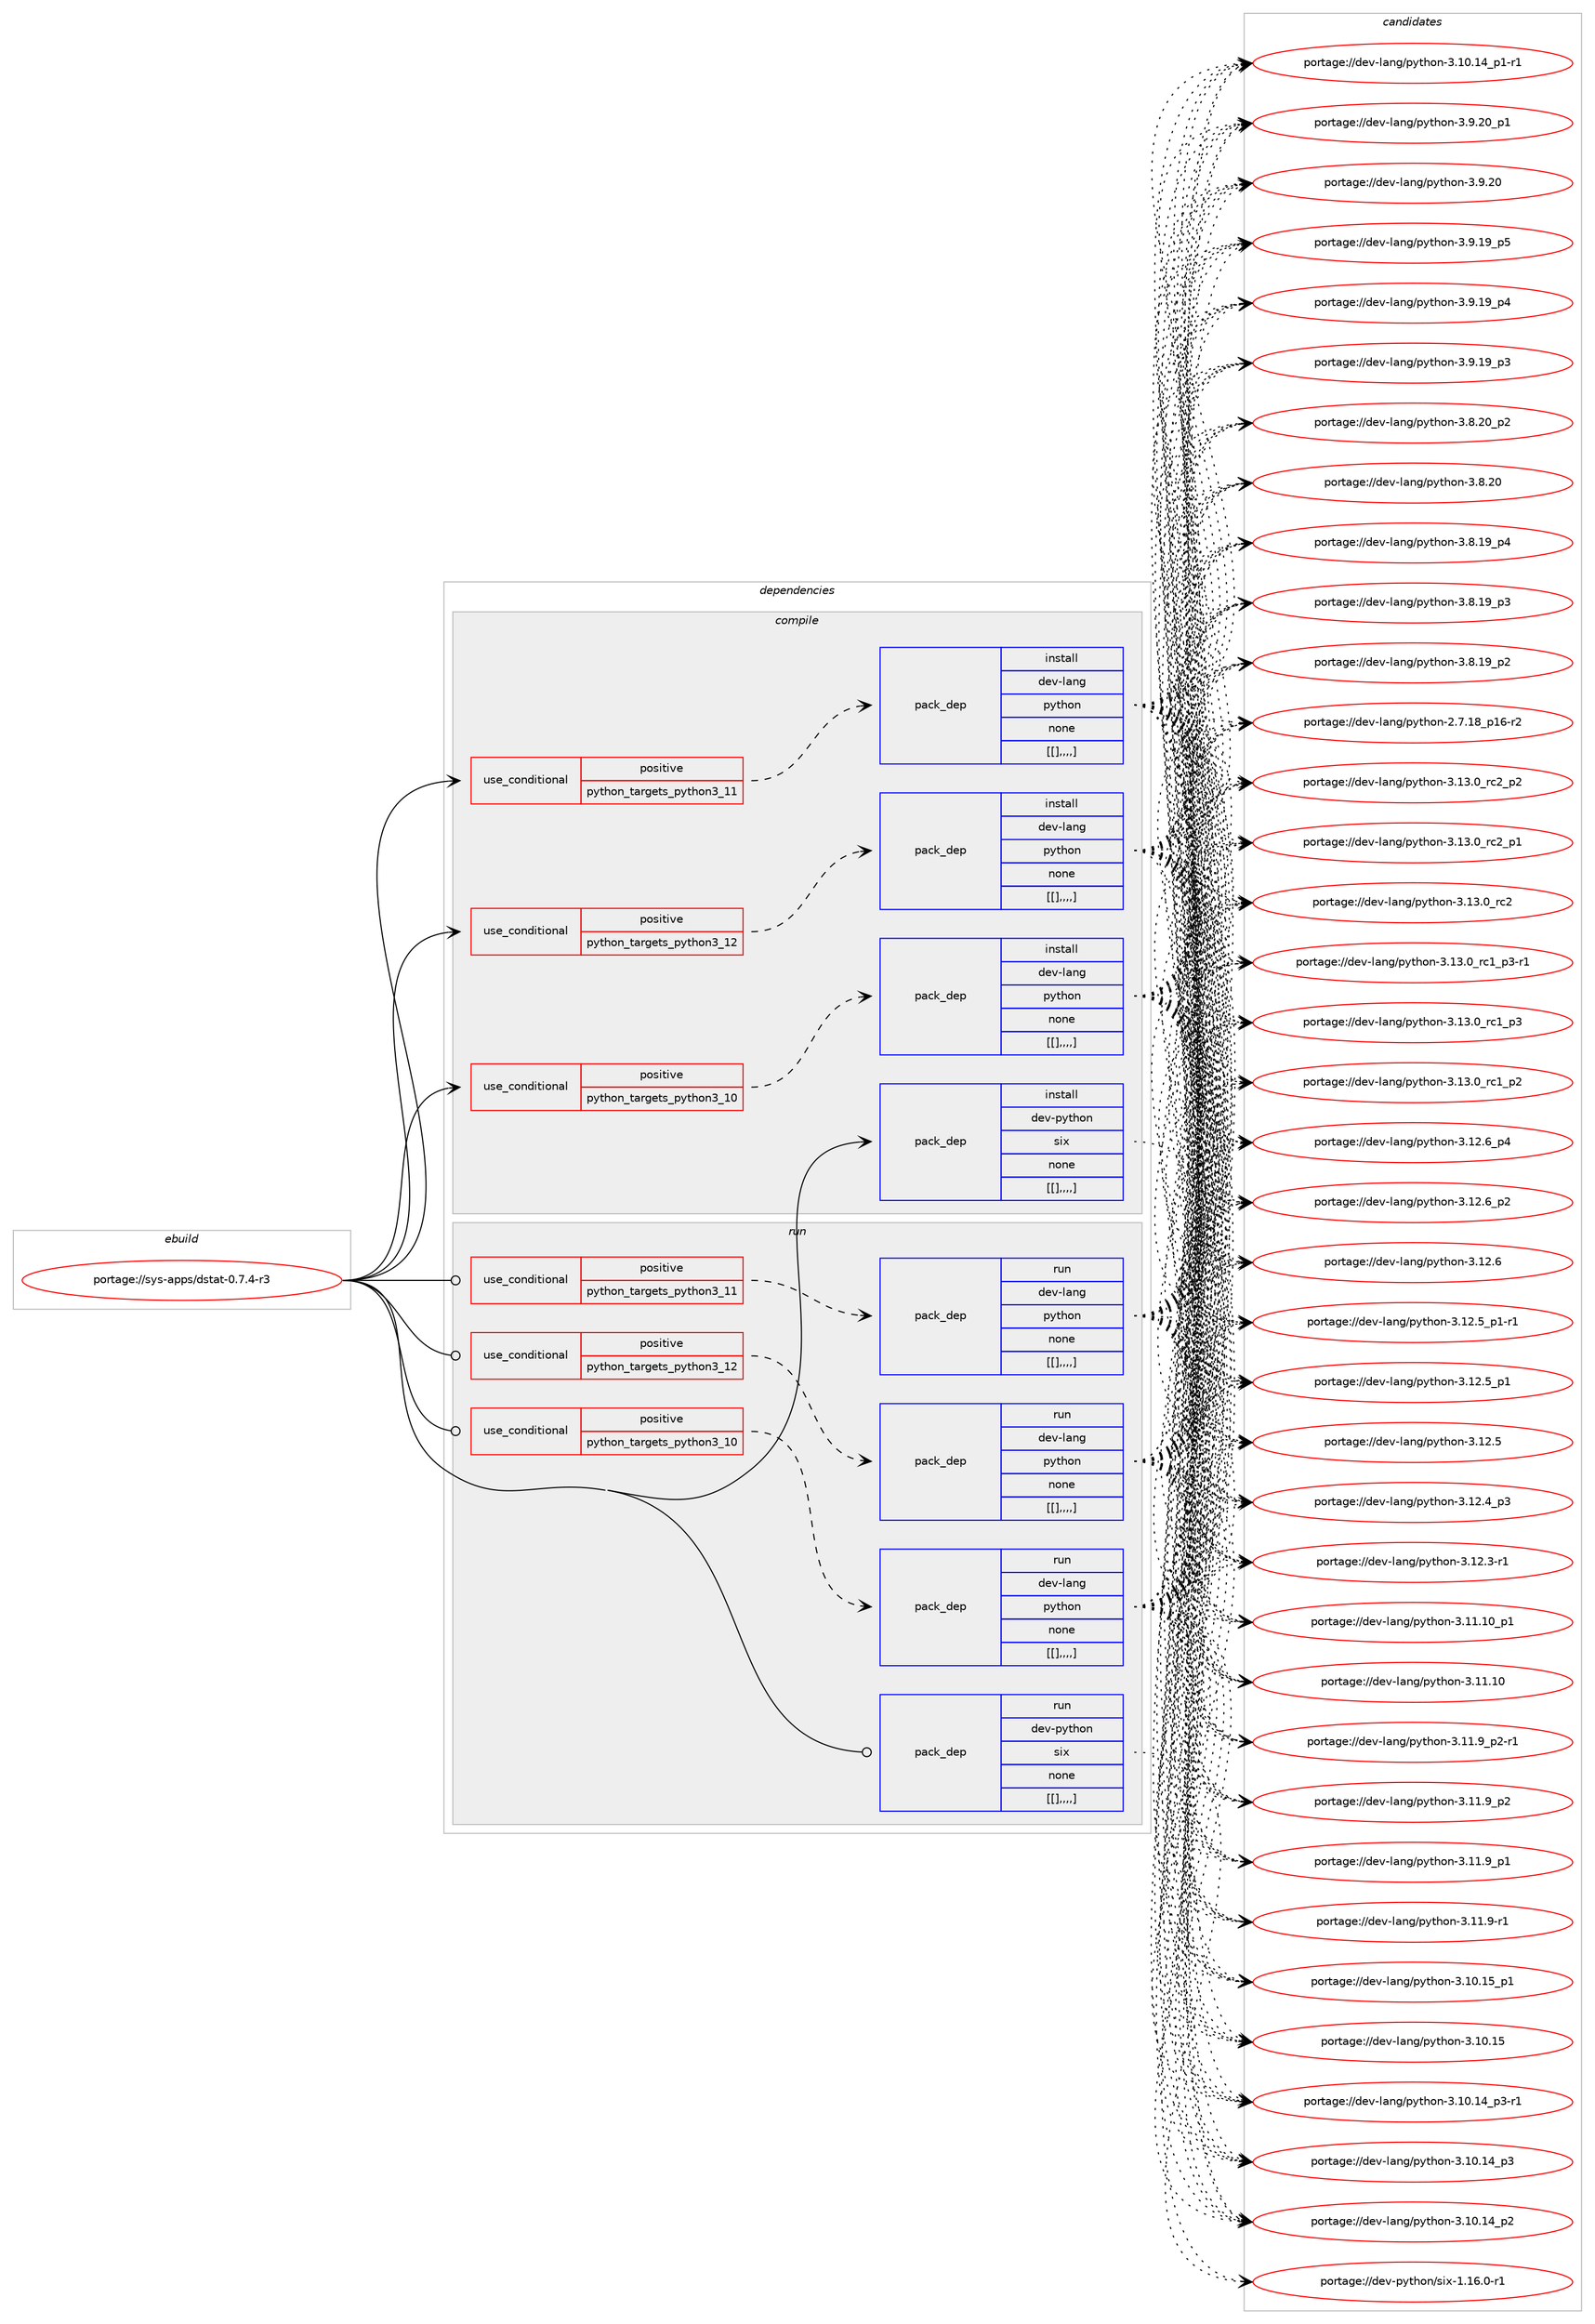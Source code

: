 digraph prolog {

# *************
# Graph options
# *************

newrank=true;
concentrate=true;
compound=true;
graph [rankdir=LR,fontname=Helvetica,fontsize=10,ranksep=1.5];#, ranksep=2.5, nodesep=0.2];
edge  [arrowhead=vee];
node  [fontname=Helvetica,fontsize=10];

# **********
# The ebuild
# **********

subgraph cluster_leftcol {
color=gray;
label=<<i>ebuild</i>>;
id [label="portage://sys-apps/dstat-0.7.4-r3", color=red, width=4, href="../sys-apps/dstat-0.7.4-r3.svg"];
}

# ****************
# The dependencies
# ****************

subgraph cluster_midcol {
color=gray;
label=<<i>dependencies</i>>;
subgraph cluster_compile {
fillcolor="#eeeeee";
style=filled;
label=<<i>compile</i>>;
subgraph cond2511 {
dependency7161 [label=<<TABLE BORDER="0" CELLBORDER="1" CELLSPACING="0" CELLPADDING="4"><TR><TD ROWSPAN="3" CELLPADDING="10">use_conditional</TD></TR><TR><TD>positive</TD></TR><TR><TD>python_targets_python3_10</TD></TR></TABLE>>, shape=none, color=red];
subgraph pack4626 {
dependency7162 [label=<<TABLE BORDER="0" CELLBORDER="1" CELLSPACING="0" CELLPADDING="4" WIDTH="220"><TR><TD ROWSPAN="6" CELLPADDING="30">pack_dep</TD></TR><TR><TD WIDTH="110">install</TD></TR><TR><TD>dev-lang</TD></TR><TR><TD>python</TD></TR><TR><TD>none</TD></TR><TR><TD>[[],,,,]</TD></TR></TABLE>>, shape=none, color=blue];
}
dependency7161:e -> dependency7162:w [weight=20,style="dashed",arrowhead="vee"];
}
id:e -> dependency7161:w [weight=20,style="solid",arrowhead="vee"];
subgraph cond2512 {
dependency7163 [label=<<TABLE BORDER="0" CELLBORDER="1" CELLSPACING="0" CELLPADDING="4"><TR><TD ROWSPAN="3" CELLPADDING="10">use_conditional</TD></TR><TR><TD>positive</TD></TR><TR><TD>python_targets_python3_11</TD></TR></TABLE>>, shape=none, color=red];
subgraph pack4627 {
dependency7164 [label=<<TABLE BORDER="0" CELLBORDER="1" CELLSPACING="0" CELLPADDING="4" WIDTH="220"><TR><TD ROWSPAN="6" CELLPADDING="30">pack_dep</TD></TR><TR><TD WIDTH="110">install</TD></TR><TR><TD>dev-lang</TD></TR><TR><TD>python</TD></TR><TR><TD>none</TD></TR><TR><TD>[[],,,,]</TD></TR></TABLE>>, shape=none, color=blue];
}
dependency7163:e -> dependency7164:w [weight=20,style="dashed",arrowhead="vee"];
}
id:e -> dependency7163:w [weight=20,style="solid",arrowhead="vee"];
subgraph cond2513 {
dependency7165 [label=<<TABLE BORDER="0" CELLBORDER="1" CELLSPACING="0" CELLPADDING="4"><TR><TD ROWSPAN="3" CELLPADDING="10">use_conditional</TD></TR><TR><TD>positive</TD></TR><TR><TD>python_targets_python3_12</TD></TR></TABLE>>, shape=none, color=red];
subgraph pack4628 {
dependency7166 [label=<<TABLE BORDER="0" CELLBORDER="1" CELLSPACING="0" CELLPADDING="4" WIDTH="220"><TR><TD ROWSPAN="6" CELLPADDING="30">pack_dep</TD></TR><TR><TD WIDTH="110">install</TD></TR><TR><TD>dev-lang</TD></TR><TR><TD>python</TD></TR><TR><TD>none</TD></TR><TR><TD>[[],,,,]</TD></TR></TABLE>>, shape=none, color=blue];
}
dependency7165:e -> dependency7166:w [weight=20,style="dashed",arrowhead="vee"];
}
id:e -> dependency7165:w [weight=20,style="solid",arrowhead="vee"];
subgraph pack4629 {
dependency7167 [label=<<TABLE BORDER="0" CELLBORDER="1" CELLSPACING="0" CELLPADDING="4" WIDTH="220"><TR><TD ROWSPAN="6" CELLPADDING="30">pack_dep</TD></TR><TR><TD WIDTH="110">install</TD></TR><TR><TD>dev-python</TD></TR><TR><TD>six</TD></TR><TR><TD>none</TD></TR><TR><TD>[[],,,,]</TD></TR></TABLE>>, shape=none, color=blue];
}
id:e -> dependency7167:w [weight=20,style="solid",arrowhead="vee"];
}
subgraph cluster_compileandrun {
fillcolor="#eeeeee";
style=filled;
label=<<i>compile and run</i>>;
}
subgraph cluster_run {
fillcolor="#eeeeee";
style=filled;
label=<<i>run</i>>;
subgraph cond2514 {
dependency7168 [label=<<TABLE BORDER="0" CELLBORDER="1" CELLSPACING="0" CELLPADDING="4"><TR><TD ROWSPAN="3" CELLPADDING="10">use_conditional</TD></TR><TR><TD>positive</TD></TR><TR><TD>python_targets_python3_10</TD></TR></TABLE>>, shape=none, color=red];
subgraph pack4630 {
dependency7169 [label=<<TABLE BORDER="0" CELLBORDER="1" CELLSPACING="0" CELLPADDING="4" WIDTH="220"><TR><TD ROWSPAN="6" CELLPADDING="30">pack_dep</TD></TR><TR><TD WIDTH="110">run</TD></TR><TR><TD>dev-lang</TD></TR><TR><TD>python</TD></TR><TR><TD>none</TD></TR><TR><TD>[[],,,,]</TD></TR></TABLE>>, shape=none, color=blue];
}
dependency7168:e -> dependency7169:w [weight=20,style="dashed",arrowhead="vee"];
}
id:e -> dependency7168:w [weight=20,style="solid",arrowhead="odot"];
subgraph cond2515 {
dependency7170 [label=<<TABLE BORDER="0" CELLBORDER="1" CELLSPACING="0" CELLPADDING="4"><TR><TD ROWSPAN="3" CELLPADDING="10">use_conditional</TD></TR><TR><TD>positive</TD></TR><TR><TD>python_targets_python3_11</TD></TR></TABLE>>, shape=none, color=red];
subgraph pack4631 {
dependency7171 [label=<<TABLE BORDER="0" CELLBORDER="1" CELLSPACING="0" CELLPADDING="4" WIDTH="220"><TR><TD ROWSPAN="6" CELLPADDING="30">pack_dep</TD></TR><TR><TD WIDTH="110">run</TD></TR><TR><TD>dev-lang</TD></TR><TR><TD>python</TD></TR><TR><TD>none</TD></TR><TR><TD>[[],,,,]</TD></TR></TABLE>>, shape=none, color=blue];
}
dependency7170:e -> dependency7171:w [weight=20,style="dashed",arrowhead="vee"];
}
id:e -> dependency7170:w [weight=20,style="solid",arrowhead="odot"];
subgraph cond2516 {
dependency7172 [label=<<TABLE BORDER="0" CELLBORDER="1" CELLSPACING="0" CELLPADDING="4"><TR><TD ROWSPAN="3" CELLPADDING="10">use_conditional</TD></TR><TR><TD>positive</TD></TR><TR><TD>python_targets_python3_12</TD></TR></TABLE>>, shape=none, color=red];
subgraph pack4632 {
dependency7173 [label=<<TABLE BORDER="0" CELLBORDER="1" CELLSPACING="0" CELLPADDING="4" WIDTH="220"><TR><TD ROWSPAN="6" CELLPADDING="30">pack_dep</TD></TR><TR><TD WIDTH="110">run</TD></TR><TR><TD>dev-lang</TD></TR><TR><TD>python</TD></TR><TR><TD>none</TD></TR><TR><TD>[[],,,,]</TD></TR></TABLE>>, shape=none, color=blue];
}
dependency7172:e -> dependency7173:w [weight=20,style="dashed",arrowhead="vee"];
}
id:e -> dependency7172:w [weight=20,style="solid",arrowhead="odot"];
subgraph pack4633 {
dependency7174 [label=<<TABLE BORDER="0" CELLBORDER="1" CELLSPACING="0" CELLPADDING="4" WIDTH="220"><TR><TD ROWSPAN="6" CELLPADDING="30">pack_dep</TD></TR><TR><TD WIDTH="110">run</TD></TR><TR><TD>dev-python</TD></TR><TR><TD>six</TD></TR><TR><TD>none</TD></TR><TR><TD>[[],,,,]</TD></TR></TABLE>>, shape=none, color=blue];
}
id:e -> dependency7174:w [weight=20,style="solid",arrowhead="odot"];
}
}

# **************
# The candidates
# **************

subgraph cluster_choices {
rank=same;
color=gray;
label=<<i>candidates</i>>;

subgraph choice4626 {
color=black;
nodesep=1;
choice100101118451089711010347112121116104111110455146495146489511499509511250 [label="portage://dev-lang/python-3.13.0_rc2_p2", color=red, width=4,href="../dev-lang/python-3.13.0_rc2_p2.svg"];
choice100101118451089711010347112121116104111110455146495146489511499509511249 [label="portage://dev-lang/python-3.13.0_rc2_p1", color=red, width=4,href="../dev-lang/python-3.13.0_rc2_p1.svg"];
choice10010111845108971101034711212111610411111045514649514648951149950 [label="portage://dev-lang/python-3.13.0_rc2", color=red, width=4,href="../dev-lang/python-3.13.0_rc2.svg"];
choice1001011184510897110103471121211161041111104551464951464895114994995112514511449 [label="portage://dev-lang/python-3.13.0_rc1_p3-r1", color=red, width=4,href="../dev-lang/python-3.13.0_rc1_p3-r1.svg"];
choice100101118451089711010347112121116104111110455146495146489511499499511251 [label="portage://dev-lang/python-3.13.0_rc1_p3", color=red, width=4,href="../dev-lang/python-3.13.0_rc1_p3.svg"];
choice100101118451089711010347112121116104111110455146495146489511499499511250 [label="portage://dev-lang/python-3.13.0_rc1_p2", color=red, width=4,href="../dev-lang/python-3.13.0_rc1_p2.svg"];
choice100101118451089711010347112121116104111110455146495046549511252 [label="portage://dev-lang/python-3.12.6_p4", color=red, width=4,href="../dev-lang/python-3.12.6_p4.svg"];
choice100101118451089711010347112121116104111110455146495046549511250 [label="portage://dev-lang/python-3.12.6_p2", color=red, width=4,href="../dev-lang/python-3.12.6_p2.svg"];
choice10010111845108971101034711212111610411111045514649504654 [label="portage://dev-lang/python-3.12.6", color=red, width=4,href="../dev-lang/python-3.12.6.svg"];
choice1001011184510897110103471121211161041111104551464950465395112494511449 [label="portage://dev-lang/python-3.12.5_p1-r1", color=red, width=4,href="../dev-lang/python-3.12.5_p1-r1.svg"];
choice100101118451089711010347112121116104111110455146495046539511249 [label="portage://dev-lang/python-3.12.5_p1", color=red, width=4,href="../dev-lang/python-3.12.5_p1.svg"];
choice10010111845108971101034711212111610411111045514649504653 [label="portage://dev-lang/python-3.12.5", color=red, width=4,href="../dev-lang/python-3.12.5.svg"];
choice100101118451089711010347112121116104111110455146495046529511251 [label="portage://dev-lang/python-3.12.4_p3", color=red, width=4,href="../dev-lang/python-3.12.4_p3.svg"];
choice100101118451089711010347112121116104111110455146495046514511449 [label="portage://dev-lang/python-3.12.3-r1", color=red, width=4,href="../dev-lang/python-3.12.3-r1.svg"];
choice10010111845108971101034711212111610411111045514649494649489511249 [label="portage://dev-lang/python-3.11.10_p1", color=red, width=4,href="../dev-lang/python-3.11.10_p1.svg"];
choice1001011184510897110103471121211161041111104551464949464948 [label="portage://dev-lang/python-3.11.10", color=red, width=4,href="../dev-lang/python-3.11.10.svg"];
choice1001011184510897110103471121211161041111104551464949465795112504511449 [label="portage://dev-lang/python-3.11.9_p2-r1", color=red, width=4,href="../dev-lang/python-3.11.9_p2-r1.svg"];
choice100101118451089711010347112121116104111110455146494946579511250 [label="portage://dev-lang/python-3.11.9_p2", color=red, width=4,href="../dev-lang/python-3.11.9_p2.svg"];
choice100101118451089711010347112121116104111110455146494946579511249 [label="portage://dev-lang/python-3.11.9_p1", color=red, width=4,href="../dev-lang/python-3.11.9_p1.svg"];
choice100101118451089711010347112121116104111110455146494946574511449 [label="portage://dev-lang/python-3.11.9-r1", color=red, width=4,href="../dev-lang/python-3.11.9-r1.svg"];
choice10010111845108971101034711212111610411111045514649484649539511249 [label="portage://dev-lang/python-3.10.15_p1", color=red, width=4,href="../dev-lang/python-3.10.15_p1.svg"];
choice1001011184510897110103471121211161041111104551464948464953 [label="portage://dev-lang/python-3.10.15", color=red, width=4,href="../dev-lang/python-3.10.15.svg"];
choice100101118451089711010347112121116104111110455146494846495295112514511449 [label="portage://dev-lang/python-3.10.14_p3-r1", color=red, width=4,href="../dev-lang/python-3.10.14_p3-r1.svg"];
choice10010111845108971101034711212111610411111045514649484649529511251 [label="portage://dev-lang/python-3.10.14_p3", color=red, width=4,href="../dev-lang/python-3.10.14_p3.svg"];
choice10010111845108971101034711212111610411111045514649484649529511250 [label="portage://dev-lang/python-3.10.14_p2", color=red, width=4,href="../dev-lang/python-3.10.14_p2.svg"];
choice100101118451089711010347112121116104111110455146494846495295112494511449 [label="portage://dev-lang/python-3.10.14_p1-r1", color=red, width=4,href="../dev-lang/python-3.10.14_p1-r1.svg"];
choice100101118451089711010347112121116104111110455146574650489511249 [label="portage://dev-lang/python-3.9.20_p1", color=red, width=4,href="../dev-lang/python-3.9.20_p1.svg"];
choice10010111845108971101034711212111610411111045514657465048 [label="portage://dev-lang/python-3.9.20", color=red, width=4,href="../dev-lang/python-3.9.20.svg"];
choice100101118451089711010347112121116104111110455146574649579511253 [label="portage://dev-lang/python-3.9.19_p5", color=red, width=4,href="../dev-lang/python-3.9.19_p5.svg"];
choice100101118451089711010347112121116104111110455146574649579511252 [label="portage://dev-lang/python-3.9.19_p4", color=red, width=4,href="../dev-lang/python-3.9.19_p4.svg"];
choice100101118451089711010347112121116104111110455146574649579511251 [label="portage://dev-lang/python-3.9.19_p3", color=red, width=4,href="../dev-lang/python-3.9.19_p3.svg"];
choice100101118451089711010347112121116104111110455146564650489511250 [label="portage://dev-lang/python-3.8.20_p2", color=red, width=4,href="../dev-lang/python-3.8.20_p2.svg"];
choice10010111845108971101034711212111610411111045514656465048 [label="portage://dev-lang/python-3.8.20", color=red, width=4,href="../dev-lang/python-3.8.20.svg"];
choice100101118451089711010347112121116104111110455146564649579511252 [label="portage://dev-lang/python-3.8.19_p4", color=red, width=4,href="../dev-lang/python-3.8.19_p4.svg"];
choice100101118451089711010347112121116104111110455146564649579511251 [label="portage://dev-lang/python-3.8.19_p3", color=red, width=4,href="../dev-lang/python-3.8.19_p3.svg"];
choice100101118451089711010347112121116104111110455146564649579511250 [label="portage://dev-lang/python-3.8.19_p2", color=red, width=4,href="../dev-lang/python-3.8.19_p2.svg"];
choice100101118451089711010347112121116104111110455046554649569511249544511450 [label="portage://dev-lang/python-2.7.18_p16-r2", color=red, width=4,href="../dev-lang/python-2.7.18_p16-r2.svg"];
dependency7162:e -> choice100101118451089711010347112121116104111110455146495146489511499509511250:w [style=dotted,weight="100"];
dependency7162:e -> choice100101118451089711010347112121116104111110455146495146489511499509511249:w [style=dotted,weight="100"];
dependency7162:e -> choice10010111845108971101034711212111610411111045514649514648951149950:w [style=dotted,weight="100"];
dependency7162:e -> choice1001011184510897110103471121211161041111104551464951464895114994995112514511449:w [style=dotted,weight="100"];
dependency7162:e -> choice100101118451089711010347112121116104111110455146495146489511499499511251:w [style=dotted,weight="100"];
dependency7162:e -> choice100101118451089711010347112121116104111110455146495146489511499499511250:w [style=dotted,weight="100"];
dependency7162:e -> choice100101118451089711010347112121116104111110455146495046549511252:w [style=dotted,weight="100"];
dependency7162:e -> choice100101118451089711010347112121116104111110455146495046549511250:w [style=dotted,weight="100"];
dependency7162:e -> choice10010111845108971101034711212111610411111045514649504654:w [style=dotted,weight="100"];
dependency7162:e -> choice1001011184510897110103471121211161041111104551464950465395112494511449:w [style=dotted,weight="100"];
dependency7162:e -> choice100101118451089711010347112121116104111110455146495046539511249:w [style=dotted,weight="100"];
dependency7162:e -> choice10010111845108971101034711212111610411111045514649504653:w [style=dotted,weight="100"];
dependency7162:e -> choice100101118451089711010347112121116104111110455146495046529511251:w [style=dotted,weight="100"];
dependency7162:e -> choice100101118451089711010347112121116104111110455146495046514511449:w [style=dotted,weight="100"];
dependency7162:e -> choice10010111845108971101034711212111610411111045514649494649489511249:w [style=dotted,weight="100"];
dependency7162:e -> choice1001011184510897110103471121211161041111104551464949464948:w [style=dotted,weight="100"];
dependency7162:e -> choice1001011184510897110103471121211161041111104551464949465795112504511449:w [style=dotted,weight="100"];
dependency7162:e -> choice100101118451089711010347112121116104111110455146494946579511250:w [style=dotted,weight="100"];
dependency7162:e -> choice100101118451089711010347112121116104111110455146494946579511249:w [style=dotted,weight="100"];
dependency7162:e -> choice100101118451089711010347112121116104111110455146494946574511449:w [style=dotted,weight="100"];
dependency7162:e -> choice10010111845108971101034711212111610411111045514649484649539511249:w [style=dotted,weight="100"];
dependency7162:e -> choice1001011184510897110103471121211161041111104551464948464953:w [style=dotted,weight="100"];
dependency7162:e -> choice100101118451089711010347112121116104111110455146494846495295112514511449:w [style=dotted,weight="100"];
dependency7162:e -> choice10010111845108971101034711212111610411111045514649484649529511251:w [style=dotted,weight="100"];
dependency7162:e -> choice10010111845108971101034711212111610411111045514649484649529511250:w [style=dotted,weight="100"];
dependency7162:e -> choice100101118451089711010347112121116104111110455146494846495295112494511449:w [style=dotted,weight="100"];
dependency7162:e -> choice100101118451089711010347112121116104111110455146574650489511249:w [style=dotted,weight="100"];
dependency7162:e -> choice10010111845108971101034711212111610411111045514657465048:w [style=dotted,weight="100"];
dependency7162:e -> choice100101118451089711010347112121116104111110455146574649579511253:w [style=dotted,weight="100"];
dependency7162:e -> choice100101118451089711010347112121116104111110455146574649579511252:w [style=dotted,weight="100"];
dependency7162:e -> choice100101118451089711010347112121116104111110455146574649579511251:w [style=dotted,weight="100"];
dependency7162:e -> choice100101118451089711010347112121116104111110455146564650489511250:w [style=dotted,weight="100"];
dependency7162:e -> choice10010111845108971101034711212111610411111045514656465048:w [style=dotted,weight="100"];
dependency7162:e -> choice100101118451089711010347112121116104111110455146564649579511252:w [style=dotted,weight="100"];
dependency7162:e -> choice100101118451089711010347112121116104111110455146564649579511251:w [style=dotted,weight="100"];
dependency7162:e -> choice100101118451089711010347112121116104111110455146564649579511250:w [style=dotted,weight="100"];
dependency7162:e -> choice100101118451089711010347112121116104111110455046554649569511249544511450:w [style=dotted,weight="100"];
}
subgraph choice4627 {
color=black;
nodesep=1;
choice100101118451089711010347112121116104111110455146495146489511499509511250 [label="portage://dev-lang/python-3.13.0_rc2_p2", color=red, width=4,href="../dev-lang/python-3.13.0_rc2_p2.svg"];
choice100101118451089711010347112121116104111110455146495146489511499509511249 [label="portage://dev-lang/python-3.13.0_rc2_p1", color=red, width=4,href="../dev-lang/python-3.13.0_rc2_p1.svg"];
choice10010111845108971101034711212111610411111045514649514648951149950 [label="portage://dev-lang/python-3.13.0_rc2", color=red, width=4,href="../dev-lang/python-3.13.0_rc2.svg"];
choice1001011184510897110103471121211161041111104551464951464895114994995112514511449 [label="portage://dev-lang/python-3.13.0_rc1_p3-r1", color=red, width=4,href="../dev-lang/python-3.13.0_rc1_p3-r1.svg"];
choice100101118451089711010347112121116104111110455146495146489511499499511251 [label="portage://dev-lang/python-3.13.0_rc1_p3", color=red, width=4,href="../dev-lang/python-3.13.0_rc1_p3.svg"];
choice100101118451089711010347112121116104111110455146495146489511499499511250 [label="portage://dev-lang/python-3.13.0_rc1_p2", color=red, width=4,href="../dev-lang/python-3.13.0_rc1_p2.svg"];
choice100101118451089711010347112121116104111110455146495046549511252 [label="portage://dev-lang/python-3.12.6_p4", color=red, width=4,href="../dev-lang/python-3.12.6_p4.svg"];
choice100101118451089711010347112121116104111110455146495046549511250 [label="portage://dev-lang/python-3.12.6_p2", color=red, width=4,href="../dev-lang/python-3.12.6_p2.svg"];
choice10010111845108971101034711212111610411111045514649504654 [label="portage://dev-lang/python-3.12.6", color=red, width=4,href="../dev-lang/python-3.12.6.svg"];
choice1001011184510897110103471121211161041111104551464950465395112494511449 [label="portage://dev-lang/python-3.12.5_p1-r1", color=red, width=4,href="../dev-lang/python-3.12.5_p1-r1.svg"];
choice100101118451089711010347112121116104111110455146495046539511249 [label="portage://dev-lang/python-3.12.5_p1", color=red, width=4,href="../dev-lang/python-3.12.5_p1.svg"];
choice10010111845108971101034711212111610411111045514649504653 [label="portage://dev-lang/python-3.12.5", color=red, width=4,href="../dev-lang/python-3.12.5.svg"];
choice100101118451089711010347112121116104111110455146495046529511251 [label="portage://dev-lang/python-3.12.4_p3", color=red, width=4,href="../dev-lang/python-3.12.4_p3.svg"];
choice100101118451089711010347112121116104111110455146495046514511449 [label="portage://dev-lang/python-3.12.3-r1", color=red, width=4,href="../dev-lang/python-3.12.3-r1.svg"];
choice10010111845108971101034711212111610411111045514649494649489511249 [label="portage://dev-lang/python-3.11.10_p1", color=red, width=4,href="../dev-lang/python-3.11.10_p1.svg"];
choice1001011184510897110103471121211161041111104551464949464948 [label="portage://dev-lang/python-3.11.10", color=red, width=4,href="../dev-lang/python-3.11.10.svg"];
choice1001011184510897110103471121211161041111104551464949465795112504511449 [label="portage://dev-lang/python-3.11.9_p2-r1", color=red, width=4,href="../dev-lang/python-3.11.9_p2-r1.svg"];
choice100101118451089711010347112121116104111110455146494946579511250 [label="portage://dev-lang/python-3.11.9_p2", color=red, width=4,href="../dev-lang/python-3.11.9_p2.svg"];
choice100101118451089711010347112121116104111110455146494946579511249 [label="portage://dev-lang/python-3.11.9_p1", color=red, width=4,href="../dev-lang/python-3.11.9_p1.svg"];
choice100101118451089711010347112121116104111110455146494946574511449 [label="portage://dev-lang/python-3.11.9-r1", color=red, width=4,href="../dev-lang/python-3.11.9-r1.svg"];
choice10010111845108971101034711212111610411111045514649484649539511249 [label="portage://dev-lang/python-3.10.15_p1", color=red, width=4,href="../dev-lang/python-3.10.15_p1.svg"];
choice1001011184510897110103471121211161041111104551464948464953 [label="portage://dev-lang/python-3.10.15", color=red, width=4,href="../dev-lang/python-3.10.15.svg"];
choice100101118451089711010347112121116104111110455146494846495295112514511449 [label="portage://dev-lang/python-3.10.14_p3-r1", color=red, width=4,href="../dev-lang/python-3.10.14_p3-r1.svg"];
choice10010111845108971101034711212111610411111045514649484649529511251 [label="portage://dev-lang/python-3.10.14_p3", color=red, width=4,href="../dev-lang/python-3.10.14_p3.svg"];
choice10010111845108971101034711212111610411111045514649484649529511250 [label="portage://dev-lang/python-3.10.14_p2", color=red, width=4,href="../dev-lang/python-3.10.14_p2.svg"];
choice100101118451089711010347112121116104111110455146494846495295112494511449 [label="portage://dev-lang/python-3.10.14_p1-r1", color=red, width=4,href="../dev-lang/python-3.10.14_p1-r1.svg"];
choice100101118451089711010347112121116104111110455146574650489511249 [label="portage://dev-lang/python-3.9.20_p1", color=red, width=4,href="../dev-lang/python-3.9.20_p1.svg"];
choice10010111845108971101034711212111610411111045514657465048 [label="portage://dev-lang/python-3.9.20", color=red, width=4,href="../dev-lang/python-3.9.20.svg"];
choice100101118451089711010347112121116104111110455146574649579511253 [label="portage://dev-lang/python-3.9.19_p5", color=red, width=4,href="../dev-lang/python-3.9.19_p5.svg"];
choice100101118451089711010347112121116104111110455146574649579511252 [label="portage://dev-lang/python-3.9.19_p4", color=red, width=4,href="../dev-lang/python-3.9.19_p4.svg"];
choice100101118451089711010347112121116104111110455146574649579511251 [label="portage://dev-lang/python-3.9.19_p3", color=red, width=4,href="../dev-lang/python-3.9.19_p3.svg"];
choice100101118451089711010347112121116104111110455146564650489511250 [label="portage://dev-lang/python-3.8.20_p2", color=red, width=4,href="../dev-lang/python-3.8.20_p2.svg"];
choice10010111845108971101034711212111610411111045514656465048 [label="portage://dev-lang/python-3.8.20", color=red, width=4,href="../dev-lang/python-3.8.20.svg"];
choice100101118451089711010347112121116104111110455146564649579511252 [label="portage://dev-lang/python-3.8.19_p4", color=red, width=4,href="../dev-lang/python-3.8.19_p4.svg"];
choice100101118451089711010347112121116104111110455146564649579511251 [label="portage://dev-lang/python-3.8.19_p3", color=red, width=4,href="../dev-lang/python-3.8.19_p3.svg"];
choice100101118451089711010347112121116104111110455146564649579511250 [label="portage://dev-lang/python-3.8.19_p2", color=red, width=4,href="../dev-lang/python-3.8.19_p2.svg"];
choice100101118451089711010347112121116104111110455046554649569511249544511450 [label="portage://dev-lang/python-2.7.18_p16-r2", color=red, width=4,href="../dev-lang/python-2.7.18_p16-r2.svg"];
dependency7164:e -> choice100101118451089711010347112121116104111110455146495146489511499509511250:w [style=dotted,weight="100"];
dependency7164:e -> choice100101118451089711010347112121116104111110455146495146489511499509511249:w [style=dotted,weight="100"];
dependency7164:e -> choice10010111845108971101034711212111610411111045514649514648951149950:w [style=dotted,weight="100"];
dependency7164:e -> choice1001011184510897110103471121211161041111104551464951464895114994995112514511449:w [style=dotted,weight="100"];
dependency7164:e -> choice100101118451089711010347112121116104111110455146495146489511499499511251:w [style=dotted,weight="100"];
dependency7164:e -> choice100101118451089711010347112121116104111110455146495146489511499499511250:w [style=dotted,weight="100"];
dependency7164:e -> choice100101118451089711010347112121116104111110455146495046549511252:w [style=dotted,weight="100"];
dependency7164:e -> choice100101118451089711010347112121116104111110455146495046549511250:w [style=dotted,weight="100"];
dependency7164:e -> choice10010111845108971101034711212111610411111045514649504654:w [style=dotted,weight="100"];
dependency7164:e -> choice1001011184510897110103471121211161041111104551464950465395112494511449:w [style=dotted,weight="100"];
dependency7164:e -> choice100101118451089711010347112121116104111110455146495046539511249:w [style=dotted,weight="100"];
dependency7164:e -> choice10010111845108971101034711212111610411111045514649504653:w [style=dotted,weight="100"];
dependency7164:e -> choice100101118451089711010347112121116104111110455146495046529511251:w [style=dotted,weight="100"];
dependency7164:e -> choice100101118451089711010347112121116104111110455146495046514511449:w [style=dotted,weight="100"];
dependency7164:e -> choice10010111845108971101034711212111610411111045514649494649489511249:w [style=dotted,weight="100"];
dependency7164:e -> choice1001011184510897110103471121211161041111104551464949464948:w [style=dotted,weight="100"];
dependency7164:e -> choice1001011184510897110103471121211161041111104551464949465795112504511449:w [style=dotted,weight="100"];
dependency7164:e -> choice100101118451089711010347112121116104111110455146494946579511250:w [style=dotted,weight="100"];
dependency7164:e -> choice100101118451089711010347112121116104111110455146494946579511249:w [style=dotted,weight="100"];
dependency7164:e -> choice100101118451089711010347112121116104111110455146494946574511449:w [style=dotted,weight="100"];
dependency7164:e -> choice10010111845108971101034711212111610411111045514649484649539511249:w [style=dotted,weight="100"];
dependency7164:e -> choice1001011184510897110103471121211161041111104551464948464953:w [style=dotted,weight="100"];
dependency7164:e -> choice100101118451089711010347112121116104111110455146494846495295112514511449:w [style=dotted,weight="100"];
dependency7164:e -> choice10010111845108971101034711212111610411111045514649484649529511251:w [style=dotted,weight="100"];
dependency7164:e -> choice10010111845108971101034711212111610411111045514649484649529511250:w [style=dotted,weight="100"];
dependency7164:e -> choice100101118451089711010347112121116104111110455146494846495295112494511449:w [style=dotted,weight="100"];
dependency7164:e -> choice100101118451089711010347112121116104111110455146574650489511249:w [style=dotted,weight="100"];
dependency7164:e -> choice10010111845108971101034711212111610411111045514657465048:w [style=dotted,weight="100"];
dependency7164:e -> choice100101118451089711010347112121116104111110455146574649579511253:w [style=dotted,weight="100"];
dependency7164:e -> choice100101118451089711010347112121116104111110455146574649579511252:w [style=dotted,weight="100"];
dependency7164:e -> choice100101118451089711010347112121116104111110455146574649579511251:w [style=dotted,weight="100"];
dependency7164:e -> choice100101118451089711010347112121116104111110455146564650489511250:w [style=dotted,weight="100"];
dependency7164:e -> choice10010111845108971101034711212111610411111045514656465048:w [style=dotted,weight="100"];
dependency7164:e -> choice100101118451089711010347112121116104111110455146564649579511252:w [style=dotted,weight="100"];
dependency7164:e -> choice100101118451089711010347112121116104111110455146564649579511251:w [style=dotted,weight="100"];
dependency7164:e -> choice100101118451089711010347112121116104111110455146564649579511250:w [style=dotted,weight="100"];
dependency7164:e -> choice100101118451089711010347112121116104111110455046554649569511249544511450:w [style=dotted,weight="100"];
}
subgraph choice4628 {
color=black;
nodesep=1;
choice100101118451089711010347112121116104111110455146495146489511499509511250 [label="portage://dev-lang/python-3.13.0_rc2_p2", color=red, width=4,href="../dev-lang/python-3.13.0_rc2_p2.svg"];
choice100101118451089711010347112121116104111110455146495146489511499509511249 [label="portage://dev-lang/python-3.13.0_rc2_p1", color=red, width=4,href="../dev-lang/python-3.13.0_rc2_p1.svg"];
choice10010111845108971101034711212111610411111045514649514648951149950 [label="portage://dev-lang/python-3.13.0_rc2", color=red, width=4,href="../dev-lang/python-3.13.0_rc2.svg"];
choice1001011184510897110103471121211161041111104551464951464895114994995112514511449 [label="portage://dev-lang/python-3.13.0_rc1_p3-r1", color=red, width=4,href="../dev-lang/python-3.13.0_rc1_p3-r1.svg"];
choice100101118451089711010347112121116104111110455146495146489511499499511251 [label="portage://dev-lang/python-3.13.0_rc1_p3", color=red, width=4,href="../dev-lang/python-3.13.0_rc1_p3.svg"];
choice100101118451089711010347112121116104111110455146495146489511499499511250 [label="portage://dev-lang/python-3.13.0_rc1_p2", color=red, width=4,href="../dev-lang/python-3.13.0_rc1_p2.svg"];
choice100101118451089711010347112121116104111110455146495046549511252 [label="portage://dev-lang/python-3.12.6_p4", color=red, width=4,href="../dev-lang/python-3.12.6_p4.svg"];
choice100101118451089711010347112121116104111110455146495046549511250 [label="portage://dev-lang/python-3.12.6_p2", color=red, width=4,href="../dev-lang/python-3.12.6_p2.svg"];
choice10010111845108971101034711212111610411111045514649504654 [label="portage://dev-lang/python-3.12.6", color=red, width=4,href="../dev-lang/python-3.12.6.svg"];
choice1001011184510897110103471121211161041111104551464950465395112494511449 [label="portage://dev-lang/python-3.12.5_p1-r1", color=red, width=4,href="../dev-lang/python-3.12.5_p1-r1.svg"];
choice100101118451089711010347112121116104111110455146495046539511249 [label="portage://dev-lang/python-3.12.5_p1", color=red, width=4,href="../dev-lang/python-3.12.5_p1.svg"];
choice10010111845108971101034711212111610411111045514649504653 [label="portage://dev-lang/python-3.12.5", color=red, width=4,href="../dev-lang/python-3.12.5.svg"];
choice100101118451089711010347112121116104111110455146495046529511251 [label="portage://dev-lang/python-3.12.4_p3", color=red, width=4,href="../dev-lang/python-3.12.4_p3.svg"];
choice100101118451089711010347112121116104111110455146495046514511449 [label="portage://dev-lang/python-3.12.3-r1", color=red, width=4,href="../dev-lang/python-3.12.3-r1.svg"];
choice10010111845108971101034711212111610411111045514649494649489511249 [label="portage://dev-lang/python-3.11.10_p1", color=red, width=4,href="../dev-lang/python-3.11.10_p1.svg"];
choice1001011184510897110103471121211161041111104551464949464948 [label="portage://dev-lang/python-3.11.10", color=red, width=4,href="../dev-lang/python-3.11.10.svg"];
choice1001011184510897110103471121211161041111104551464949465795112504511449 [label="portage://dev-lang/python-3.11.9_p2-r1", color=red, width=4,href="../dev-lang/python-3.11.9_p2-r1.svg"];
choice100101118451089711010347112121116104111110455146494946579511250 [label="portage://dev-lang/python-3.11.9_p2", color=red, width=4,href="../dev-lang/python-3.11.9_p2.svg"];
choice100101118451089711010347112121116104111110455146494946579511249 [label="portage://dev-lang/python-3.11.9_p1", color=red, width=4,href="../dev-lang/python-3.11.9_p1.svg"];
choice100101118451089711010347112121116104111110455146494946574511449 [label="portage://dev-lang/python-3.11.9-r1", color=red, width=4,href="../dev-lang/python-3.11.9-r1.svg"];
choice10010111845108971101034711212111610411111045514649484649539511249 [label="portage://dev-lang/python-3.10.15_p1", color=red, width=4,href="../dev-lang/python-3.10.15_p1.svg"];
choice1001011184510897110103471121211161041111104551464948464953 [label="portage://dev-lang/python-3.10.15", color=red, width=4,href="../dev-lang/python-3.10.15.svg"];
choice100101118451089711010347112121116104111110455146494846495295112514511449 [label="portage://dev-lang/python-3.10.14_p3-r1", color=red, width=4,href="../dev-lang/python-3.10.14_p3-r1.svg"];
choice10010111845108971101034711212111610411111045514649484649529511251 [label="portage://dev-lang/python-3.10.14_p3", color=red, width=4,href="../dev-lang/python-3.10.14_p3.svg"];
choice10010111845108971101034711212111610411111045514649484649529511250 [label="portage://dev-lang/python-3.10.14_p2", color=red, width=4,href="../dev-lang/python-3.10.14_p2.svg"];
choice100101118451089711010347112121116104111110455146494846495295112494511449 [label="portage://dev-lang/python-3.10.14_p1-r1", color=red, width=4,href="../dev-lang/python-3.10.14_p1-r1.svg"];
choice100101118451089711010347112121116104111110455146574650489511249 [label="portage://dev-lang/python-3.9.20_p1", color=red, width=4,href="../dev-lang/python-3.9.20_p1.svg"];
choice10010111845108971101034711212111610411111045514657465048 [label="portage://dev-lang/python-3.9.20", color=red, width=4,href="../dev-lang/python-3.9.20.svg"];
choice100101118451089711010347112121116104111110455146574649579511253 [label="portage://dev-lang/python-3.9.19_p5", color=red, width=4,href="../dev-lang/python-3.9.19_p5.svg"];
choice100101118451089711010347112121116104111110455146574649579511252 [label="portage://dev-lang/python-3.9.19_p4", color=red, width=4,href="../dev-lang/python-3.9.19_p4.svg"];
choice100101118451089711010347112121116104111110455146574649579511251 [label="portage://dev-lang/python-3.9.19_p3", color=red, width=4,href="../dev-lang/python-3.9.19_p3.svg"];
choice100101118451089711010347112121116104111110455146564650489511250 [label="portage://dev-lang/python-3.8.20_p2", color=red, width=4,href="../dev-lang/python-3.8.20_p2.svg"];
choice10010111845108971101034711212111610411111045514656465048 [label="portage://dev-lang/python-3.8.20", color=red, width=4,href="../dev-lang/python-3.8.20.svg"];
choice100101118451089711010347112121116104111110455146564649579511252 [label="portage://dev-lang/python-3.8.19_p4", color=red, width=4,href="../dev-lang/python-3.8.19_p4.svg"];
choice100101118451089711010347112121116104111110455146564649579511251 [label="portage://dev-lang/python-3.8.19_p3", color=red, width=4,href="../dev-lang/python-3.8.19_p3.svg"];
choice100101118451089711010347112121116104111110455146564649579511250 [label="portage://dev-lang/python-3.8.19_p2", color=red, width=4,href="../dev-lang/python-3.8.19_p2.svg"];
choice100101118451089711010347112121116104111110455046554649569511249544511450 [label="portage://dev-lang/python-2.7.18_p16-r2", color=red, width=4,href="../dev-lang/python-2.7.18_p16-r2.svg"];
dependency7166:e -> choice100101118451089711010347112121116104111110455146495146489511499509511250:w [style=dotted,weight="100"];
dependency7166:e -> choice100101118451089711010347112121116104111110455146495146489511499509511249:w [style=dotted,weight="100"];
dependency7166:e -> choice10010111845108971101034711212111610411111045514649514648951149950:w [style=dotted,weight="100"];
dependency7166:e -> choice1001011184510897110103471121211161041111104551464951464895114994995112514511449:w [style=dotted,weight="100"];
dependency7166:e -> choice100101118451089711010347112121116104111110455146495146489511499499511251:w [style=dotted,weight="100"];
dependency7166:e -> choice100101118451089711010347112121116104111110455146495146489511499499511250:w [style=dotted,weight="100"];
dependency7166:e -> choice100101118451089711010347112121116104111110455146495046549511252:w [style=dotted,weight="100"];
dependency7166:e -> choice100101118451089711010347112121116104111110455146495046549511250:w [style=dotted,weight="100"];
dependency7166:e -> choice10010111845108971101034711212111610411111045514649504654:w [style=dotted,weight="100"];
dependency7166:e -> choice1001011184510897110103471121211161041111104551464950465395112494511449:w [style=dotted,weight="100"];
dependency7166:e -> choice100101118451089711010347112121116104111110455146495046539511249:w [style=dotted,weight="100"];
dependency7166:e -> choice10010111845108971101034711212111610411111045514649504653:w [style=dotted,weight="100"];
dependency7166:e -> choice100101118451089711010347112121116104111110455146495046529511251:w [style=dotted,weight="100"];
dependency7166:e -> choice100101118451089711010347112121116104111110455146495046514511449:w [style=dotted,weight="100"];
dependency7166:e -> choice10010111845108971101034711212111610411111045514649494649489511249:w [style=dotted,weight="100"];
dependency7166:e -> choice1001011184510897110103471121211161041111104551464949464948:w [style=dotted,weight="100"];
dependency7166:e -> choice1001011184510897110103471121211161041111104551464949465795112504511449:w [style=dotted,weight="100"];
dependency7166:e -> choice100101118451089711010347112121116104111110455146494946579511250:w [style=dotted,weight="100"];
dependency7166:e -> choice100101118451089711010347112121116104111110455146494946579511249:w [style=dotted,weight="100"];
dependency7166:e -> choice100101118451089711010347112121116104111110455146494946574511449:w [style=dotted,weight="100"];
dependency7166:e -> choice10010111845108971101034711212111610411111045514649484649539511249:w [style=dotted,weight="100"];
dependency7166:e -> choice1001011184510897110103471121211161041111104551464948464953:w [style=dotted,weight="100"];
dependency7166:e -> choice100101118451089711010347112121116104111110455146494846495295112514511449:w [style=dotted,weight="100"];
dependency7166:e -> choice10010111845108971101034711212111610411111045514649484649529511251:w [style=dotted,weight="100"];
dependency7166:e -> choice10010111845108971101034711212111610411111045514649484649529511250:w [style=dotted,weight="100"];
dependency7166:e -> choice100101118451089711010347112121116104111110455146494846495295112494511449:w [style=dotted,weight="100"];
dependency7166:e -> choice100101118451089711010347112121116104111110455146574650489511249:w [style=dotted,weight="100"];
dependency7166:e -> choice10010111845108971101034711212111610411111045514657465048:w [style=dotted,weight="100"];
dependency7166:e -> choice100101118451089711010347112121116104111110455146574649579511253:w [style=dotted,weight="100"];
dependency7166:e -> choice100101118451089711010347112121116104111110455146574649579511252:w [style=dotted,weight="100"];
dependency7166:e -> choice100101118451089711010347112121116104111110455146574649579511251:w [style=dotted,weight="100"];
dependency7166:e -> choice100101118451089711010347112121116104111110455146564650489511250:w [style=dotted,weight="100"];
dependency7166:e -> choice10010111845108971101034711212111610411111045514656465048:w [style=dotted,weight="100"];
dependency7166:e -> choice100101118451089711010347112121116104111110455146564649579511252:w [style=dotted,weight="100"];
dependency7166:e -> choice100101118451089711010347112121116104111110455146564649579511251:w [style=dotted,weight="100"];
dependency7166:e -> choice100101118451089711010347112121116104111110455146564649579511250:w [style=dotted,weight="100"];
dependency7166:e -> choice100101118451089711010347112121116104111110455046554649569511249544511450:w [style=dotted,weight="100"];
}
subgraph choice4629 {
color=black;
nodesep=1;
choice1001011184511212111610411111047115105120454946495446484511449 [label="portage://dev-python/six-1.16.0-r1", color=red, width=4,href="../dev-python/six-1.16.0-r1.svg"];
dependency7167:e -> choice1001011184511212111610411111047115105120454946495446484511449:w [style=dotted,weight="100"];
}
subgraph choice4630 {
color=black;
nodesep=1;
choice100101118451089711010347112121116104111110455146495146489511499509511250 [label="portage://dev-lang/python-3.13.0_rc2_p2", color=red, width=4,href="../dev-lang/python-3.13.0_rc2_p2.svg"];
choice100101118451089711010347112121116104111110455146495146489511499509511249 [label="portage://dev-lang/python-3.13.0_rc2_p1", color=red, width=4,href="../dev-lang/python-3.13.0_rc2_p1.svg"];
choice10010111845108971101034711212111610411111045514649514648951149950 [label="portage://dev-lang/python-3.13.0_rc2", color=red, width=4,href="../dev-lang/python-3.13.0_rc2.svg"];
choice1001011184510897110103471121211161041111104551464951464895114994995112514511449 [label="portage://dev-lang/python-3.13.0_rc1_p3-r1", color=red, width=4,href="../dev-lang/python-3.13.0_rc1_p3-r1.svg"];
choice100101118451089711010347112121116104111110455146495146489511499499511251 [label="portage://dev-lang/python-3.13.0_rc1_p3", color=red, width=4,href="../dev-lang/python-3.13.0_rc1_p3.svg"];
choice100101118451089711010347112121116104111110455146495146489511499499511250 [label="portage://dev-lang/python-3.13.0_rc1_p2", color=red, width=4,href="../dev-lang/python-3.13.0_rc1_p2.svg"];
choice100101118451089711010347112121116104111110455146495046549511252 [label="portage://dev-lang/python-3.12.6_p4", color=red, width=4,href="../dev-lang/python-3.12.6_p4.svg"];
choice100101118451089711010347112121116104111110455146495046549511250 [label="portage://dev-lang/python-3.12.6_p2", color=red, width=4,href="../dev-lang/python-3.12.6_p2.svg"];
choice10010111845108971101034711212111610411111045514649504654 [label="portage://dev-lang/python-3.12.6", color=red, width=4,href="../dev-lang/python-3.12.6.svg"];
choice1001011184510897110103471121211161041111104551464950465395112494511449 [label="portage://dev-lang/python-3.12.5_p1-r1", color=red, width=4,href="../dev-lang/python-3.12.5_p1-r1.svg"];
choice100101118451089711010347112121116104111110455146495046539511249 [label="portage://dev-lang/python-3.12.5_p1", color=red, width=4,href="../dev-lang/python-3.12.5_p1.svg"];
choice10010111845108971101034711212111610411111045514649504653 [label="portage://dev-lang/python-3.12.5", color=red, width=4,href="../dev-lang/python-3.12.5.svg"];
choice100101118451089711010347112121116104111110455146495046529511251 [label="portage://dev-lang/python-3.12.4_p3", color=red, width=4,href="../dev-lang/python-3.12.4_p3.svg"];
choice100101118451089711010347112121116104111110455146495046514511449 [label="portage://dev-lang/python-3.12.3-r1", color=red, width=4,href="../dev-lang/python-3.12.3-r1.svg"];
choice10010111845108971101034711212111610411111045514649494649489511249 [label="portage://dev-lang/python-3.11.10_p1", color=red, width=4,href="../dev-lang/python-3.11.10_p1.svg"];
choice1001011184510897110103471121211161041111104551464949464948 [label="portage://dev-lang/python-3.11.10", color=red, width=4,href="../dev-lang/python-3.11.10.svg"];
choice1001011184510897110103471121211161041111104551464949465795112504511449 [label="portage://dev-lang/python-3.11.9_p2-r1", color=red, width=4,href="../dev-lang/python-3.11.9_p2-r1.svg"];
choice100101118451089711010347112121116104111110455146494946579511250 [label="portage://dev-lang/python-3.11.9_p2", color=red, width=4,href="../dev-lang/python-3.11.9_p2.svg"];
choice100101118451089711010347112121116104111110455146494946579511249 [label="portage://dev-lang/python-3.11.9_p1", color=red, width=4,href="../dev-lang/python-3.11.9_p1.svg"];
choice100101118451089711010347112121116104111110455146494946574511449 [label="portage://dev-lang/python-3.11.9-r1", color=red, width=4,href="../dev-lang/python-3.11.9-r1.svg"];
choice10010111845108971101034711212111610411111045514649484649539511249 [label="portage://dev-lang/python-3.10.15_p1", color=red, width=4,href="../dev-lang/python-3.10.15_p1.svg"];
choice1001011184510897110103471121211161041111104551464948464953 [label="portage://dev-lang/python-3.10.15", color=red, width=4,href="../dev-lang/python-3.10.15.svg"];
choice100101118451089711010347112121116104111110455146494846495295112514511449 [label="portage://dev-lang/python-3.10.14_p3-r1", color=red, width=4,href="../dev-lang/python-3.10.14_p3-r1.svg"];
choice10010111845108971101034711212111610411111045514649484649529511251 [label="portage://dev-lang/python-3.10.14_p3", color=red, width=4,href="../dev-lang/python-3.10.14_p3.svg"];
choice10010111845108971101034711212111610411111045514649484649529511250 [label="portage://dev-lang/python-3.10.14_p2", color=red, width=4,href="../dev-lang/python-3.10.14_p2.svg"];
choice100101118451089711010347112121116104111110455146494846495295112494511449 [label="portage://dev-lang/python-3.10.14_p1-r1", color=red, width=4,href="../dev-lang/python-3.10.14_p1-r1.svg"];
choice100101118451089711010347112121116104111110455146574650489511249 [label="portage://dev-lang/python-3.9.20_p1", color=red, width=4,href="../dev-lang/python-3.9.20_p1.svg"];
choice10010111845108971101034711212111610411111045514657465048 [label="portage://dev-lang/python-3.9.20", color=red, width=4,href="../dev-lang/python-3.9.20.svg"];
choice100101118451089711010347112121116104111110455146574649579511253 [label="portage://dev-lang/python-3.9.19_p5", color=red, width=4,href="../dev-lang/python-3.9.19_p5.svg"];
choice100101118451089711010347112121116104111110455146574649579511252 [label="portage://dev-lang/python-3.9.19_p4", color=red, width=4,href="../dev-lang/python-3.9.19_p4.svg"];
choice100101118451089711010347112121116104111110455146574649579511251 [label="portage://dev-lang/python-3.9.19_p3", color=red, width=4,href="../dev-lang/python-3.9.19_p3.svg"];
choice100101118451089711010347112121116104111110455146564650489511250 [label="portage://dev-lang/python-3.8.20_p2", color=red, width=4,href="../dev-lang/python-3.8.20_p2.svg"];
choice10010111845108971101034711212111610411111045514656465048 [label="portage://dev-lang/python-3.8.20", color=red, width=4,href="../dev-lang/python-3.8.20.svg"];
choice100101118451089711010347112121116104111110455146564649579511252 [label="portage://dev-lang/python-3.8.19_p4", color=red, width=4,href="../dev-lang/python-3.8.19_p4.svg"];
choice100101118451089711010347112121116104111110455146564649579511251 [label="portage://dev-lang/python-3.8.19_p3", color=red, width=4,href="../dev-lang/python-3.8.19_p3.svg"];
choice100101118451089711010347112121116104111110455146564649579511250 [label="portage://dev-lang/python-3.8.19_p2", color=red, width=4,href="../dev-lang/python-3.8.19_p2.svg"];
choice100101118451089711010347112121116104111110455046554649569511249544511450 [label="portage://dev-lang/python-2.7.18_p16-r2", color=red, width=4,href="../dev-lang/python-2.7.18_p16-r2.svg"];
dependency7169:e -> choice100101118451089711010347112121116104111110455146495146489511499509511250:w [style=dotted,weight="100"];
dependency7169:e -> choice100101118451089711010347112121116104111110455146495146489511499509511249:w [style=dotted,weight="100"];
dependency7169:e -> choice10010111845108971101034711212111610411111045514649514648951149950:w [style=dotted,weight="100"];
dependency7169:e -> choice1001011184510897110103471121211161041111104551464951464895114994995112514511449:w [style=dotted,weight="100"];
dependency7169:e -> choice100101118451089711010347112121116104111110455146495146489511499499511251:w [style=dotted,weight="100"];
dependency7169:e -> choice100101118451089711010347112121116104111110455146495146489511499499511250:w [style=dotted,weight="100"];
dependency7169:e -> choice100101118451089711010347112121116104111110455146495046549511252:w [style=dotted,weight="100"];
dependency7169:e -> choice100101118451089711010347112121116104111110455146495046549511250:w [style=dotted,weight="100"];
dependency7169:e -> choice10010111845108971101034711212111610411111045514649504654:w [style=dotted,weight="100"];
dependency7169:e -> choice1001011184510897110103471121211161041111104551464950465395112494511449:w [style=dotted,weight="100"];
dependency7169:e -> choice100101118451089711010347112121116104111110455146495046539511249:w [style=dotted,weight="100"];
dependency7169:e -> choice10010111845108971101034711212111610411111045514649504653:w [style=dotted,weight="100"];
dependency7169:e -> choice100101118451089711010347112121116104111110455146495046529511251:w [style=dotted,weight="100"];
dependency7169:e -> choice100101118451089711010347112121116104111110455146495046514511449:w [style=dotted,weight="100"];
dependency7169:e -> choice10010111845108971101034711212111610411111045514649494649489511249:w [style=dotted,weight="100"];
dependency7169:e -> choice1001011184510897110103471121211161041111104551464949464948:w [style=dotted,weight="100"];
dependency7169:e -> choice1001011184510897110103471121211161041111104551464949465795112504511449:w [style=dotted,weight="100"];
dependency7169:e -> choice100101118451089711010347112121116104111110455146494946579511250:w [style=dotted,weight="100"];
dependency7169:e -> choice100101118451089711010347112121116104111110455146494946579511249:w [style=dotted,weight="100"];
dependency7169:e -> choice100101118451089711010347112121116104111110455146494946574511449:w [style=dotted,weight="100"];
dependency7169:e -> choice10010111845108971101034711212111610411111045514649484649539511249:w [style=dotted,weight="100"];
dependency7169:e -> choice1001011184510897110103471121211161041111104551464948464953:w [style=dotted,weight="100"];
dependency7169:e -> choice100101118451089711010347112121116104111110455146494846495295112514511449:w [style=dotted,weight="100"];
dependency7169:e -> choice10010111845108971101034711212111610411111045514649484649529511251:w [style=dotted,weight="100"];
dependency7169:e -> choice10010111845108971101034711212111610411111045514649484649529511250:w [style=dotted,weight="100"];
dependency7169:e -> choice100101118451089711010347112121116104111110455146494846495295112494511449:w [style=dotted,weight="100"];
dependency7169:e -> choice100101118451089711010347112121116104111110455146574650489511249:w [style=dotted,weight="100"];
dependency7169:e -> choice10010111845108971101034711212111610411111045514657465048:w [style=dotted,weight="100"];
dependency7169:e -> choice100101118451089711010347112121116104111110455146574649579511253:w [style=dotted,weight="100"];
dependency7169:e -> choice100101118451089711010347112121116104111110455146574649579511252:w [style=dotted,weight="100"];
dependency7169:e -> choice100101118451089711010347112121116104111110455146574649579511251:w [style=dotted,weight="100"];
dependency7169:e -> choice100101118451089711010347112121116104111110455146564650489511250:w [style=dotted,weight="100"];
dependency7169:e -> choice10010111845108971101034711212111610411111045514656465048:w [style=dotted,weight="100"];
dependency7169:e -> choice100101118451089711010347112121116104111110455146564649579511252:w [style=dotted,weight="100"];
dependency7169:e -> choice100101118451089711010347112121116104111110455146564649579511251:w [style=dotted,weight="100"];
dependency7169:e -> choice100101118451089711010347112121116104111110455146564649579511250:w [style=dotted,weight="100"];
dependency7169:e -> choice100101118451089711010347112121116104111110455046554649569511249544511450:w [style=dotted,weight="100"];
}
subgraph choice4631 {
color=black;
nodesep=1;
choice100101118451089711010347112121116104111110455146495146489511499509511250 [label="portage://dev-lang/python-3.13.0_rc2_p2", color=red, width=4,href="../dev-lang/python-3.13.0_rc2_p2.svg"];
choice100101118451089711010347112121116104111110455146495146489511499509511249 [label="portage://dev-lang/python-3.13.0_rc2_p1", color=red, width=4,href="../dev-lang/python-3.13.0_rc2_p1.svg"];
choice10010111845108971101034711212111610411111045514649514648951149950 [label="portage://dev-lang/python-3.13.0_rc2", color=red, width=4,href="../dev-lang/python-3.13.0_rc2.svg"];
choice1001011184510897110103471121211161041111104551464951464895114994995112514511449 [label="portage://dev-lang/python-3.13.0_rc1_p3-r1", color=red, width=4,href="../dev-lang/python-3.13.0_rc1_p3-r1.svg"];
choice100101118451089711010347112121116104111110455146495146489511499499511251 [label="portage://dev-lang/python-3.13.0_rc1_p3", color=red, width=4,href="../dev-lang/python-3.13.0_rc1_p3.svg"];
choice100101118451089711010347112121116104111110455146495146489511499499511250 [label="portage://dev-lang/python-3.13.0_rc1_p2", color=red, width=4,href="../dev-lang/python-3.13.0_rc1_p2.svg"];
choice100101118451089711010347112121116104111110455146495046549511252 [label="portage://dev-lang/python-3.12.6_p4", color=red, width=4,href="../dev-lang/python-3.12.6_p4.svg"];
choice100101118451089711010347112121116104111110455146495046549511250 [label="portage://dev-lang/python-3.12.6_p2", color=red, width=4,href="../dev-lang/python-3.12.6_p2.svg"];
choice10010111845108971101034711212111610411111045514649504654 [label="portage://dev-lang/python-3.12.6", color=red, width=4,href="../dev-lang/python-3.12.6.svg"];
choice1001011184510897110103471121211161041111104551464950465395112494511449 [label="portage://dev-lang/python-3.12.5_p1-r1", color=red, width=4,href="../dev-lang/python-3.12.5_p1-r1.svg"];
choice100101118451089711010347112121116104111110455146495046539511249 [label="portage://dev-lang/python-3.12.5_p1", color=red, width=4,href="../dev-lang/python-3.12.5_p1.svg"];
choice10010111845108971101034711212111610411111045514649504653 [label="portage://dev-lang/python-3.12.5", color=red, width=4,href="../dev-lang/python-3.12.5.svg"];
choice100101118451089711010347112121116104111110455146495046529511251 [label="portage://dev-lang/python-3.12.4_p3", color=red, width=4,href="../dev-lang/python-3.12.4_p3.svg"];
choice100101118451089711010347112121116104111110455146495046514511449 [label="portage://dev-lang/python-3.12.3-r1", color=red, width=4,href="../dev-lang/python-3.12.3-r1.svg"];
choice10010111845108971101034711212111610411111045514649494649489511249 [label="portage://dev-lang/python-3.11.10_p1", color=red, width=4,href="../dev-lang/python-3.11.10_p1.svg"];
choice1001011184510897110103471121211161041111104551464949464948 [label="portage://dev-lang/python-3.11.10", color=red, width=4,href="../dev-lang/python-3.11.10.svg"];
choice1001011184510897110103471121211161041111104551464949465795112504511449 [label="portage://dev-lang/python-3.11.9_p2-r1", color=red, width=4,href="../dev-lang/python-3.11.9_p2-r1.svg"];
choice100101118451089711010347112121116104111110455146494946579511250 [label="portage://dev-lang/python-3.11.9_p2", color=red, width=4,href="../dev-lang/python-3.11.9_p2.svg"];
choice100101118451089711010347112121116104111110455146494946579511249 [label="portage://dev-lang/python-3.11.9_p1", color=red, width=4,href="../dev-lang/python-3.11.9_p1.svg"];
choice100101118451089711010347112121116104111110455146494946574511449 [label="portage://dev-lang/python-3.11.9-r1", color=red, width=4,href="../dev-lang/python-3.11.9-r1.svg"];
choice10010111845108971101034711212111610411111045514649484649539511249 [label="portage://dev-lang/python-3.10.15_p1", color=red, width=4,href="../dev-lang/python-3.10.15_p1.svg"];
choice1001011184510897110103471121211161041111104551464948464953 [label="portage://dev-lang/python-3.10.15", color=red, width=4,href="../dev-lang/python-3.10.15.svg"];
choice100101118451089711010347112121116104111110455146494846495295112514511449 [label="portage://dev-lang/python-3.10.14_p3-r1", color=red, width=4,href="../dev-lang/python-3.10.14_p3-r1.svg"];
choice10010111845108971101034711212111610411111045514649484649529511251 [label="portage://dev-lang/python-3.10.14_p3", color=red, width=4,href="../dev-lang/python-3.10.14_p3.svg"];
choice10010111845108971101034711212111610411111045514649484649529511250 [label="portage://dev-lang/python-3.10.14_p2", color=red, width=4,href="../dev-lang/python-3.10.14_p2.svg"];
choice100101118451089711010347112121116104111110455146494846495295112494511449 [label="portage://dev-lang/python-3.10.14_p1-r1", color=red, width=4,href="../dev-lang/python-3.10.14_p1-r1.svg"];
choice100101118451089711010347112121116104111110455146574650489511249 [label="portage://dev-lang/python-3.9.20_p1", color=red, width=4,href="../dev-lang/python-3.9.20_p1.svg"];
choice10010111845108971101034711212111610411111045514657465048 [label="portage://dev-lang/python-3.9.20", color=red, width=4,href="../dev-lang/python-3.9.20.svg"];
choice100101118451089711010347112121116104111110455146574649579511253 [label="portage://dev-lang/python-3.9.19_p5", color=red, width=4,href="../dev-lang/python-3.9.19_p5.svg"];
choice100101118451089711010347112121116104111110455146574649579511252 [label="portage://dev-lang/python-3.9.19_p4", color=red, width=4,href="../dev-lang/python-3.9.19_p4.svg"];
choice100101118451089711010347112121116104111110455146574649579511251 [label="portage://dev-lang/python-3.9.19_p3", color=red, width=4,href="../dev-lang/python-3.9.19_p3.svg"];
choice100101118451089711010347112121116104111110455146564650489511250 [label="portage://dev-lang/python-3.8.20_p2", color=red, width=4,href="../dev-lang/python-3.8.20_p2.svg"];
choice10010111845108971101034711212111610411111045514656465048 [label="portage://dev-lang/python-3.8.20", color=red, width=4,href="../dev-lang/python-3.8.20.svg"];
choice100101118451089711010347112121116104111110455146564649579511252 [label="portage://dev-lang/python-3.8.19_p4", color=red, width=4,href="../dev-lang/python-3.8.19_p4.svg"];
choice100101118451089711010347112121116104111110455146564649579511251 [label="portage://dev-lang/python-3.8.19_p3", color=red, width=4,href="../dev-lang/python-3.8.19_p3.svg"];
choice100101118451089711010347112121116104111110455146564649579511250 [label="portage://dev-lang/python-3.8.19_p2", color=red, width=4,href="../dev-lang/python-3.8.19_p2.svg"];
choice100101118451089711010347112121116104111110455046554649569511249544511450 [label="portage://dev-lang/python-2.7.18_p16-r2", color=red, width=4,href="../dev-lang/python-2.7.18_p16-r2.svg"];
dependency7171:e -> choice100101118451089711010347112121116104111110455146495146489511499509511250:w [style=dotted,weight="100"];
dependency7171:e -> choice100101118451089711010347112121116104111110455146495146489511499509511249:w [style=dotted,weight="100"];
dependency7171:e -> choice10010111845108971101034711212111610411111045514649514648951149950:w [style=dotted,weight="100"];
dependency7171:e -> choice1001011184510897110103471121211161041111104551464951464895114994995112514511449:w [style=dotted,weight="100"];
dependency7171:e -> choice100101118451089711010347112121116104111110455146495146489511499499511251:w [style=dotted,weight="100"];
dependency7171:e -> choice100101118451089711010347112121116104111110455146495146489511499499511250:w [style=dotted,weight="100"];
dependency7171:e -> choice100101118451089711010347112121116104111110455146495046549511252:w [style=dotted,weight="100"];
dependency7171:e -> choice100101118451089711010347112121116104111110455146495046549511250:w [style=dotted,weight="100"];
dependency7171:e -> choice10010111845108971101034711212111610411111045514649504654:w [style=dotted,weight="100"];
dependency7171:e -> choice1001011184510897110103471121211161041111104551464950465395112494511449:w [style=dotted,weight="100"];
dependency7171:e -> choice100101118451089711010347112121116104111110455146495046539511249:w [style=dotted,weight="100"];
dependency7171:e -> choice10010111845108971101034711212111610411111045514649504653:w [style=dotted,weight="100"];
dependency7171:e -> choice100101118451089711010347112121116104111110455146495046529511251:w [style=dotted,weight="100"];
dependency7171:e -> choice100101118451089711010347112121116104111110455146495046514511449:w [style=dotted,weight="100"];
dependency7171:e -> choice10010111845108971101034711212111610411111045514649494649489511249:w [style=dotted,weight="100"];
dependency7171:e -> choice1001011184510897110103471121211161041111104551464949464948:w [style=dotted,weight="100"];
dependency7171:e -> choice1001011184510897110103471121211161041111104551464949465795112504511449:w [style=dotted,weight="100"];
dependency7171:e -> choice100101118451089711010347112121116104111110455146494946579511250:w [style=dotted,weight="100"];
dependency7171:e -> choice100101118451089711010347112121116104111110455146494946579511249:w [style=dotted,weight="100"];
dependency7171:e -> choice100101118451089711010347112121116104111110455146494946574511449:w [style=dotted,weight="100"];
dependency7171:e -> choice10010111845108971101034711212111610411111045514649484649539511249:w [style=dotted,weight="100"];
dependency7171:e -> choice1001011184510897110103471121211161041111104551464948464953:w [style=dotted,weight="100"];
dependency7171:e -> choice100101118451089711010347112121116104111110455146494846495295112514511449:w [style=dotted,weight="100"];
dependency7171:e -> choice10010111845108971101034711212111610411111045514649484649529511251:w [style=dotted,weight="100"];
dependency7171:e -> choice10010111845108971101034711212111610411111045514649484649529511250:w [style=dotted,weight="100"];
dependency7171:e -> choice100101118451089711010347112121116104111110455146494846495295112494511449:w [style=dotted,weight="100"];
dependency7171:e -> choice100101118451089711010347112121116104111110455146574650489511249:w [style=dotted,weight="100"];
dependency7171:e -> choice10010111845108971101034711212111610411111045514657465048:w [style=dotted,weight="100"];
dependency7171:e -> choice100101118451089711010347112121116104111110455146574649579511253:w [style=dotted,weight="100"];
dependency7171:e -> choice100101118451089711010347112121116104111110455146574649579511252:w [style=dotted,weight="100"];
dependency7171:e -> choice100101118451089711010347112121116104111110455146574649579511251:w [style=dotted,weight="100"];
dependency7171:e -> choice100101118451089711010347112121116104111110455146564650489511250:w [style=dotted,weight="100"];
dependency7171:e -> choice10010111845108971101034711212111610411111045514656465048:w [style=dotted,weight="100"];
dependency7171:e -> choice100101118451089711010347112121116104111110455146564649579511252:w [style=dotted,weight="100"];
dependency7171:e -> choice100101118451089711010347112121116104111110455146564649579511251:w [style=dotted,weight="100"];
dependency7171:e -> choice100101118451089711010347112121116104111110455146564649579511250:w [style=dotted,weight="100"];
dependency7171:e -> choice100101118451089711010347112121116104111110455046554649569511249544511450:w [style=dotted,weight="100"];
}
subgraph choice4632 {
color=black;
nodesep=1;
choice100101118451089711010347112121116104111110455146495146489511499509511250 [label="portage://dev-lang/python-3.13.0_rc2_p2", color=red, width=4,href="../dev-lang/python-3.13.0_rc2_p2.svg"];
choice100101118451089711010347112121116104111110455146495146489511499509511249 [label="portage://dev-lang/python-3.13.0_rc2_p1", color=red, width=4,href="../dev-lang/python-3.13.0_rc2_p1.svg"];
choice10010111845108971101034711212111610411111045514649514648951149950 [label="portage://dev-lang/python-3.13.0_rc2", color=red, width=4,href="../dev-lang/python-3.13.0_rc2.svg"];
choice1001011184510897110103471121211161041111104551464951464895114994995112514511449 [label="portage://dev-lang/python-3.13.0_rc1_p3-r1", color=red, width=4,href="../dev-lang/python-3.13.0_rc1_p3-r1.svg"];
choice100101118451089711010347112121116104111110455146495146489511499499511251 [label="portage://dev-lang/python-3.13.0_rc1_p3", color=red, width=4,href="../dev-lang/python-3.13.0_rc1_p3.svg"];
choice100101118451089711010347112121116104111110455146495146489511499499511250 [label="portage://dev-lang/python-3.13.0_rc1_p2", color=red, width=4,href="../dev-lang/python-3.13.0_rc1_p2.svg"];
choice100101118451089711010347112121116104111110455146495046549511252 [label="portage://dev-lang/python-3.12.6_p4", color=red, width=4,href="../dev-lang/python-3.12.6_p4.svg"];
choice100101118451089711010347112121116104111110455146495046549511250 [label="portage://dev-lang/python-3.12.6_p2", color=red, width=4,href="../dev-lang/python-3.12.6_p2.svg"];
choice10010111845108971101034711212111610411111045514649504654 [label="portage://dev-lang/python-3.12.6", color=red, width=4,href="../dev-lang/python-3.12.6.svg"];
choice1001011184510897110103471121211161041111104551464950465395112494511449 [label="portage://dev-lang/python-3.12.5_p1-r1", color=red, width=4,href="../dev-lang/python-3.12.5_p1-r1.svg"];
choice100101118451089711010347112121116104111110455146495046539511249 [label="portage://dev-lang/python-3.12.5_p1", color=red, width=4,href="../dev-lang/python-3.12.5_p1.svg"];
choice10010111845108971101034711212111610411111045514649504653 [label="portage://dev-lang/python-3.12.5", color=red, width=4,href="../dev-lang/python-3.12.5.svg"];
choice100101118451089711010347112121116104111110455146495046529511251 [label="portage://dev-lang/python-3.12.4_p3", color=red, width=4,href="../dev-lang/python-3.12.4_p3.svg"];
choice100101118451089711010347112121116104111110455146495046514511449 [label="portage://dev-lang/python-3.12.3-r1", color=red, width=4,href="../dev-lang/python-3.12.3-r1.svg"];
choice10010111845108971101034711212111610411111045514649494649489511249 [label="portage://dev-lang/python-3.11.10_p1", color=red, width=4,href="../dev-lang/python-3.11.10_p1.svg"];
choice1001011184510897110103471121211161041111104551464949464948 [label="portage://dev-lang/python-3.11.10", color=red, width=4,href="../dev-lang/python-3.11.10.svg"];
choice1001011184510897110103471121211161041111104551464949465795112504511449 [label="portage://dev-lang/python-3.11.9_p2-r1", color=red, width=4,href="../dev-lang/python-3.11.9_p2-r1.svg"];
choice100101118451089711010347112121116104111110455146494946579511250 [label="portage://dev-lang/python-3.11.9_p2", color=red, width=4,href="../dev-lang/python-3.11.9_p2.svg"];
choice100101118451089711010347112121116104111110455146494946579511249 [label="portage://dev-lang/python-3.11.9_p1", color=red, width=4,href="../dev-lang/python-3.11.9_p1.svg"];
choice100101118451089711010347112121116104111110455146494946574511449 [label="portage://dev-lang/python-3.11.9-r1", color=red, width=4,href="../dev-lang/python-3.11.9-r1.svg"];
choice10010111845108971101034711212111610411111045514649484649539511249 [label="portage://dev-lang/python-3.10.15_p1", color=red, width=4,href="../dev-lang/python-3.10.15_p1.svg"];
choice1001011184510897110103471121211161041111104551464948464953 [label="portage://dev-lang/python-3.10.15", color=red, width=4,href="../dev-lang/python-3.10.15.svg"];
choice100101118451089711010347112121116104111110455146494846495295112514511449 [label="portage://dev-lang/python-3.10.14_p3-r1", color=red, width=4,href="../dev-lang/python-3.10.14_p3-r1.svg"];
choice10010111845108971101034711212111610411111045514649484649529511251 [label="portage://dev-lang/python-3.10.14_p3", color=red, width=4,href="../dev-lang/python-3.10.14_p3.svg"];
choice10010111845108971101034711212111610411111045514649484649529511250 [label="portage://dev-lang/python-3.10.14_p2", color=red, width=4,href="../dev-lang/python-3.10.14_p2.svg"];
choice100101118451089711010347112121116104111110455146494846495295112494511449 [label="portage://dev-lang/python-3.10.14_p1-r1", color=red, width=4,href="../dev-lang/python-3.10.14_p1-r1.svg"];
choice100101118451089711010347112121116104111110455146574650489511249 [label="portage://dev-lang/python-3.9.20_p1", color=red, width=4,href="../dev-lang/python-3.9.20_p1.svg"];
choice10010111845108971101034711212111610411111045514657465048 [label="portage://dev-lang/python-3.9.20", color=red, width=4,href="../dev-lang/python-3.9.20.svg"];
choice100101118451089711010347112121116104111110455146574649579511253 [label="portage://dev-lang/python-3.9.19_p5", color=red, width=4,href="../dev-lang/python-3.9.19_p5.svg"];
choice100101118451089711010347112121116104111110455146574649579511252 [label="portage://dev-lang/python-3.9.19_p4", color=red, width=4,href="../dev-lang/python-3.9.19_p4.svg"];
choice100101118451089711010347112121116104111110455146574649579511251 [label="portage://dev-lang/python-3.9.19_p3", color=red, width=4,href="../dev-lang/python-3.9.19_p3.svg"];
choice100101118451089711010347112121116104111110455146564650489511250 [label="portage://dev-lang/python-3.8.20_p2", color=red, width=4,href="../dev-lang/python-3.8.20_p2.svg"];
choice10010111845108971101034711212111610411111045514656465048 [label="portage://dev-lang/python-3.8.20", color=red, width=4,href="../dev-lang/python-3.8.20.svg"];
choice100101118451089711010347112121116104111110455146564649579511252 [label="portage://dev-lang/python-3.8.19_p4", color=red, width=4,href="../dev-lang/python-3.8.19_p4.svg"];
choice100101118451089711010347112121116104111110455146564649579511251 [label="portage://dev-lang/python-3.8.19_p3", color=red, width=4,href="../dev-lang/python-3.8.19_p3.svg"];
choice100101118451089711010347112121116104111110455146564649579511250 [label="portage://dev-lang/python-3.8.19_p2", color=red, width=4,href="../dev-lang/python-3.8.19_p2.svg"];
choice100101118451089711010347112121116104111110455046554649569511249544511450 [label="portage://dev-lang/python-2.7.18_p16-r2", color=red, width=4,href="../dev-lang/python-2.7.18_p16-r2.svg"];
dependency7173:e -> choice100101118451089711010347112121116104111110455146495146489511499509511250:w [style=dotted,weight="100"];
dependency7173:e -> choice100101118451089711010347112121116104111110455146495146489511499509511249:w [style=dotted,weight="100"];
dependency7173:e -> choice10010111845108971101034711212111610411111045514649514648951149950:w [style=dotted,weight="100"];
dependency7173:e -> choice1001011184510897110103471121211161041111104551464951464895114994995112514511449:w [style=dotted,weight="100"];
dependency7173:e -> choice100101118451089711010347112121116104111110455146495146489511499499511251:w [style=dotted,weight="100"];
dependency7173:e -> choice100101118451089711010347112121116104111110455146495146489511499499511250:w [style=dotted,weight="100"];
dependency7173:e -> choice100101118451089711010347112121116104111110455146495046549511252:w [style=dotted,weight="100"];
dependency7173:e -> choice100101118451089711010347112121116104111110455146495046549511250:w [style=dotted,weight="100"];
dependency7173:e -> choice10010111845108971101034711212111610411111045514649504654:w [style=dotted,weight="100"];
dependency7173:e -> choice1001011184510897110103471121211161041111104551464950465395112494511449:w [style=dotted,weight="100"];
dependency7173:e -> choice100101118451089711010347112121116104111110455146495046539511249:w [style=dotted,weight="100"];
dependency7173:e -> choice10010111845108971101034711212111610411111045514649504653:w [style=dotted,weight="100"];
dependency7173:e -> choice100101118451089711010347112121116104111110455146495046529511251:w [style=dotted,weight="100"];
dependency7173:e -> choice100101118451089711010347112121116104111110455146495046514511449:w [style=dotted,weight="100"];
dependency7173:e -> choice10010111845108971101034711212111610411111045514649494649489511249:w [style=dotted,weight="100"];
dependency7173:e -> choice1001011184510897110103471121211161041111104551464949464948:w [style=dotted,weight="100"];
dependency7173:e -> choice1001011184510897110103471121211161041111104551464949465795112504511449:w [style=dotted,weight="100"];
dependency7173:e -> choice100101118451089711010347112121116104111110455146494946579511250:w [style=dotted,weight="100"];
dependency7173:e -> choice100101118451089711010347112121116104111110455146494946579511249:w [style=dotted,weight="100"];
dependency7173:e -> choice100101118451089711010347112121116104111110455146494946574511449:w [style=dotted,weight="100"];
dependency7173:e -> choice10010111845108971101034711212111610411111045514649484649539511249:w [style=dotted,weight="100"];
dependency7173:e -> choice1001011184510897110103471121211161041111104551464948464953:w [style=dotted,weight="100"];
dependency7173:e -> choice100101118451089711010347112121116104111110455146494846495295112514511449:w [style=dotted,weight="100"];
dependency7173:e -> choice10010111845108971101034711212111610411111045514649484649529511251:w [style=dotted,weight="100"];
dependency7173:e -> choice10010111845108971101034711212111610411111045514649484649529511250:w [style=dotted,weight="100"];
dependency7173:e -> choice100101118451089711010347112121116104111110455146494846495295112494511449:w [style=dotted,weight="100"];
dependency7173:e -> choice100101118451089711010347112121116104111110455146574650489511249:w [style=dotted,weight="100"];
dependency7173:e -> choice10010111845108971101034711212111610411111045514657465048:w [style=dotted,weight="100"];
dependency7173:e -> choice100101118451089711010347112121116104111110455146574649579511253:w [style=dotted,weight="100"];
dependency7173:e -> choice100101118451089711010347112121116104111110455146574649579511252:w [style=dotted,weight="100"];
dependency7173:e -> choice100101118451089711010347112121116104111110455146574649579511251:w [style=dotted,weight="100"];
dependency7173:e -> choice100101118451089711010347112121116104111110455146564650489511250:w [style=dotted,weight="100"];
dependency7173:e -> choice10010111845108971101034711212111610411111045514656465048:w [style=dotted,weight="100"];
dependency7173:e -> choice100101118451089711010347112121116104111110455146564649579511252:w [style=dotted,weight="100"];
dependency7173:e -> choice100101118451089711010347112121116104111110455146564649579511251:w [style=dotted,weight="100"];
dependency7173:e -> choice100101118451089711010347112121116104111110455146564649579511250:w [style=dotted,weight="100"];
dependency7173:e -> choice100101118451089711010347112121116104111110455046554649569511249544511450:w [style=dotted,weight="100"];
}
subgraph choice4633 {
color=black;
nodesep=1;
choice1001011184511212111610411111047115105120454946495446484511449 [label="portage://dev-python/six-1.16.0-r1", color=red, width=4,href="../dev-python/six-1.16.0-r1.svg"];
dependency7174:e -> choice1001011184511212111610411111047115105120454946495446484511449:w [style=dotted,weight="100"];
}
}

}
